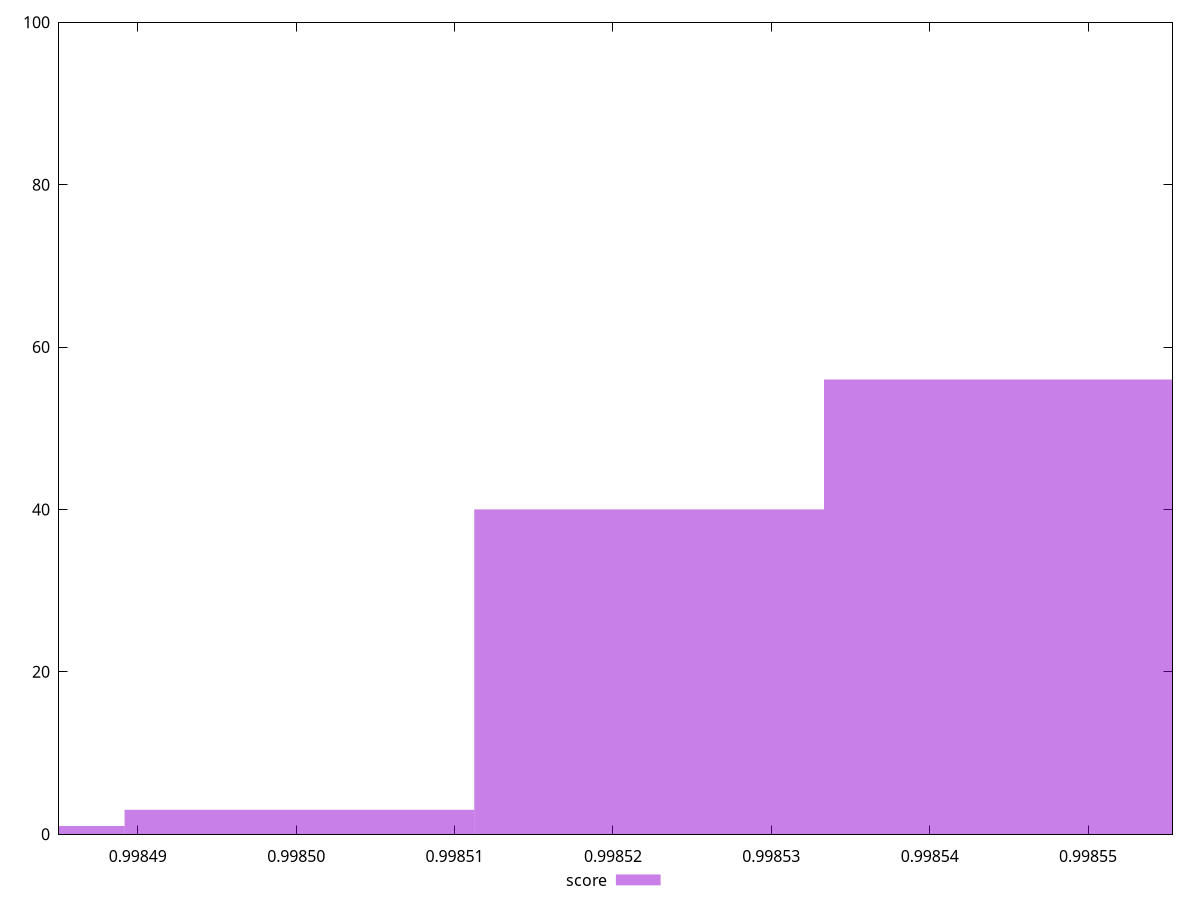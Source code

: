 reset

$score <<EOF
0.9985443702737935 56
0.9985222873782591 40
0.9985002044827247 3
0.9984781215871904 1
EOF

set key outside below
set boxwidth 0.000022082895534384394
set xrange [0.9984850227647251:0.9985553351195731]
set yrange [0:100]
set style fill transparent solid 0.5 noborder
set terminal svg size 640, 490 enhanced background rgb 'white'
set output "report_00007_2020-12-11T15:55:29.892Z/speed-index/samples/pages+cached+noexternal+nofonts+nosvg+noimg+nocss/score/histogram.svg"

plot $score title "score" with boxes

reset
